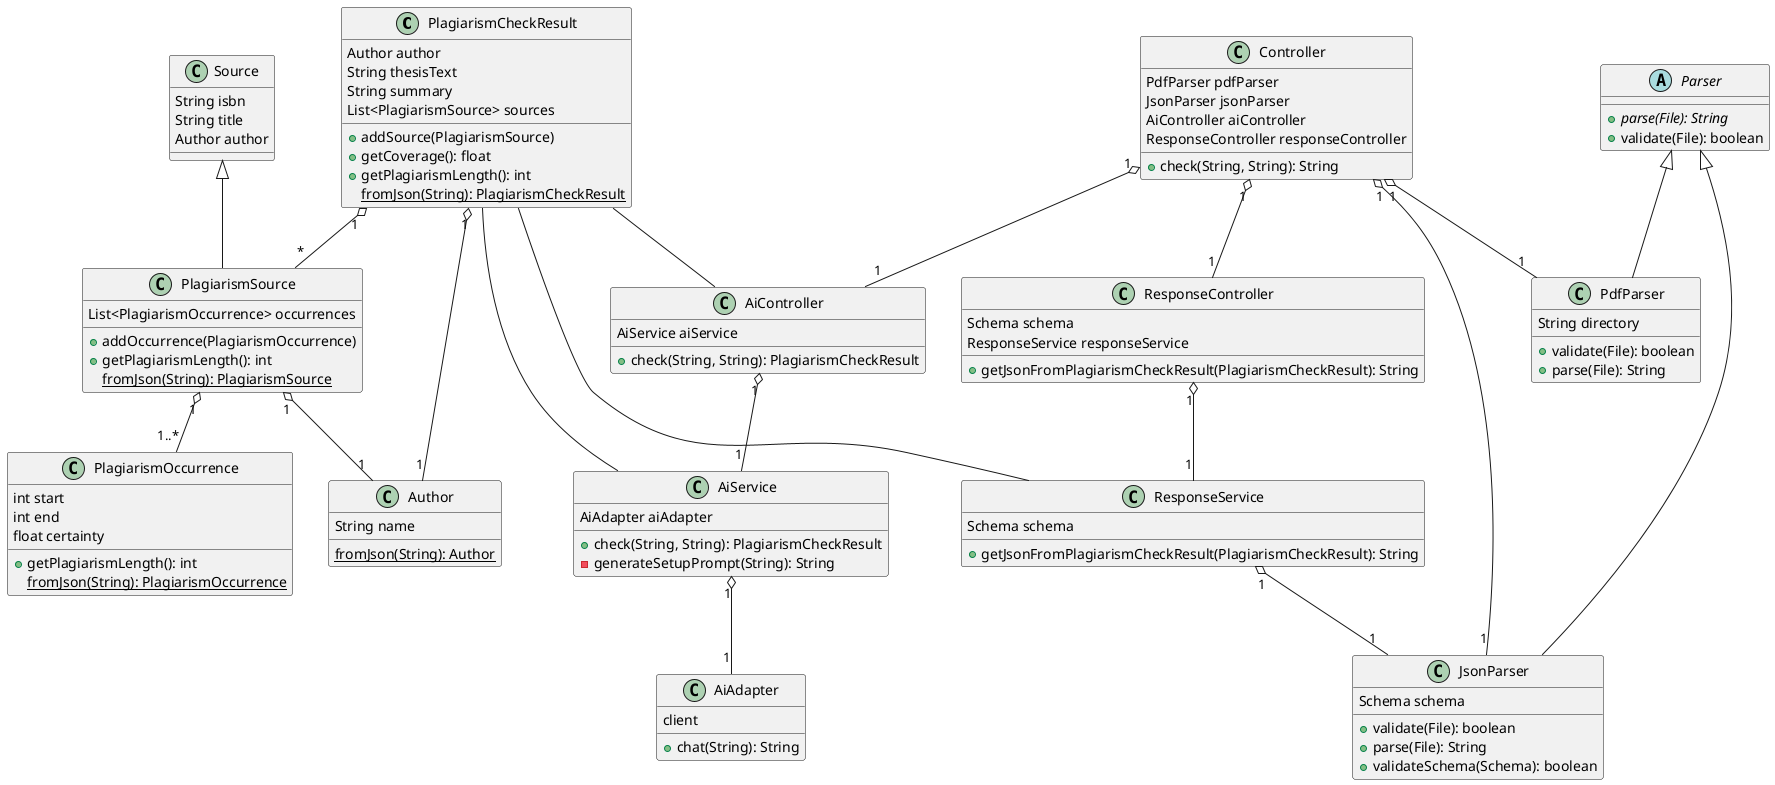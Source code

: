 @startuml Klassendiagramm
class PlagiarismCheckResult {
    Author author
    String thesisText
    String summary
    List<PlagiarismSource> sources
    +addSource(PlagiarismSource)
    +getCoverage(): float
    +getPlagiarismLength(): int
    {static} fromJson(String): PlagiarismCheckResult
}

class PlagiarismSource extends Source {
    List<PlagiarismOccurrence> occurrences
    +addOccurrence(PlagiarismOccurrence)
    +getPlagiarismLength(): int
    {static} fromJson(String): PlagiarismSource
}

class PlagiarismOccurrence {
    int start
    int end
    float certainty
    +getPlagiarismLength(): int
    {static} fromJson(String): PlagiarismOccurrence
}

class Author {
    String name
    {static} fromJson(String): Author
}

class Source {
    String isbn
    String title
    Author author
}

abstract class Parser {
    {abstract} +parse(File): String
    +validate(File): boolean
}

class PdfParser extends Parser {
    String directory
    +validate(File): boolean
    +parse(File): String
}

class JsonParser extends Parser {
    Schema schema
    +validate(File): boolean
    +parse(File): String
    +validateSchema(Schema): boolean
}

class Controller {
    PdfParser pdfParser
    JsonParser jsonParser
    AiController aiController
    ResponseController responseController
    +check(String, String): String
}

class AiController {
    AiService aiService
    +check(String, String): PlagiarismCheckResult
}

class AiService {
    AiAdapter aiAdapter
    +check(String, String): PlagiarismCheckResult
    -generateSetupPrompt(String): String
}

class AiAdapter {
    client
    +chat(String): String
}

class ResponseController {
    Schema schema
    ResponseService responseService
    +getJsonFromPlagiarismCheckResult(PlagiarismCheckResult): String
}

class ResponseService {
    Schema schema
    +getJsonFromPlagiarismCheckResult(PlagiarismCheckResult): String
}

Controller "1" o-- "1" PdfParser
Controller "1" o-- "1" JsonParser
Controller "1" o-- "1" AiController
AiController "1" o-- "1" AiService
AiService "1" o-- "1" AiAdapter
Controller "1" o-- "1" ResponseController
ResponseController "1" o-- "1" ResponseService
ResponseService "1" o-- "1" JsonParser

PlagiarismCheckResult -- AiController
PlagiarismCheckResult -- AiService
PlagiarismCheckResult -- ResponseService

PlagiarismCheckResult "1" o-- "*" PlagiarismSource
PlagiarismCheckResult "1" o-- "1" Author
PlagiarismSource "1" o-- "1..*" PlagiarismOccurrence
PlagiarismSource "1" o-- "1" Author
@enduml
